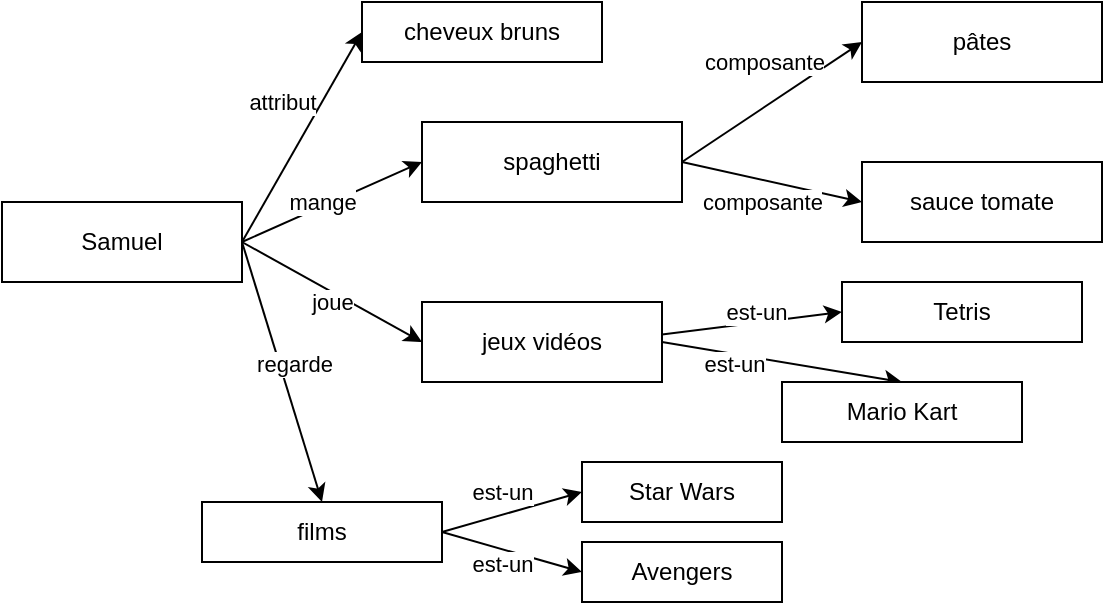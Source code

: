<mxfile version="22.1.0" type="github">
  <diagram name="Page-1" id="3txFmFTTC-RryVnkoHKH">
    <mxGraphModel dx="492" dy="907" grid="1" gridSize="10" guides="1" tooltips="1" connect="1" arrows="1" fold="1" page="1" pageScale="1" pageWidth="850" pageHeight="1100" math="0" shadow="0">
      <root>
        <mxCell id="0" />
        <mxCell id="1" parent="0" />
        <mxCell id="dTJLRae0YfuwFsjXDKLM-3" style="orthogonalLoop=1;jettySize=auto;html=1;exitX=1;exitY=0.5;exitDx=0;exitDy=0;entryX=0;entryY=0.5;entryDx=0;entryDy=0;rounded=0;" edge="1" parent="1" source="dTJLRae0YfuwFsjXDKLM-1" target="dTJLRae0YfuwFsjXDKLM-2">
          <mxGeometry relative="1" as="geometry" />
        </mxCell>
        <mxCell id="dTJLRae0YfuwFsjXDKLM-4" value="mange" style="edgeLabel;html=1;align=center;verticalAlign=middle;resizable=0;points=[];rotation=0;" vertex="1" connectable="0" parent="dTJLRae0YfuwFsjXDKLM-3">
          <mxGeometry x="0.293" y="-2" relative="1" as="geometry">
            <mxPoint x="-19" y="4" as="offset" />
          </mxGeometry>
        </mxCell>
        <mxCell id="dTJLRae0YfuwFsjXDKLM-12" style="rounded=0;orthogonalLoop=1;jettySize=auto;html=1;exitX=1;exitY=0.5;exitDx=0;exitDy=0;entryX=0;entryY=0.5;entryDx=0;entryDy=0;" edge="1" parent="1" source="dTJLRae0YfuwFsjXDKLM-1" target="dTJLRae0YfuwFsjXDKLM-11">
          <mxGeometry relative="1" as="geometry" />
        </mxCell>
        <mxCell id="dTJLRae0YfuwFsjXDKLM-13" value="joue" style="edgeLabel;html=1;align=center;verticalAlign=middle;resizable=0;points=[];rotation=0;" vertex="1" connectable="0" parent="dTJLRae0YfuwFsjXDKLM-12">
          <mxGeometry x="-0.038" y="3" relative="1" as="geometry">
            <mxPoint y="8" as="offset" />
          </mxGeometry>
        </mxCell>
        <mxCell id="dTJLRae0YfuwFsjXDKLM-21" style="rounded=0;orthogonalLoop=1;jettySize=auto;html=1;exitX=1;exitY=0.5;exitDx=0;exitDy=0;entryX=0;entryY=0.5;entryDx=0;entryDy=0;" edge="1" parent="1" source="dTJLRae0YfuwFsjXDKLM-1" target="dTJLRae0YfuwFsjXDKLM-20">
          <mxGeometry relative="1" as="geometry" />
        </mxCell>
        <mxCell id="dTJLRae0YfuwFsjXDKLM-22" value="attribut" style="edgeLabel;html=1;align=center;verticalAlign=middle;resizable=0;points=[];" vertex="1" connectable="0" parent="dTJLRae0YfuwFsjXDKLM-21">
          <mxGeometry x="0.175" y="3" relative="1" as="geometry">
            <mxPoint x="-13" y="-7" as="offset" />
          </mxGeometry>
        </mxCell>
        <mxCell id="dTJLRae0YfuwFsjXDKLM-25" style="rounded=0;orthogonalLoop=1;jettySize=auto;html=1;exitX=1;exitY=0.5;exitDx=0;exitDy=0;entryX=0.5;entryY=0;entryDx=0;entryDy=0;" edge="1" parent="1" source="dTJLRae0YfuwFsjXDKLM-1" target="dTJLRae0YfuwFsjXDKLM-24">
          <mxGeometry relative="1" as="geometry" />
        </mxCell>
        <mxCell id="dTJLRae0YfuwFsjXDKLM-26" value="regarde" style="edgeLabel;html=1;align=center;verticalAlign=middle;resizable=0;points=[];" vertex="1" connectable="0" parent="dTJLRae0YfuwFsjXDKLM-25">
          <mxGeometry x="-0.088" y="-2" relative="1" as="geometry">
            <mxPoint x="9" y="1" as="offset" />
          </mxGeometry>
        </mxCell>
        <mxCell id="dTJLRae0YfuwFsjXDKLM-1" value="Samuel" style="rounded=0;whiteSpace=wrap;html=1;" vertex="1" parent="1">
          <mxGeometry x="60" y="270" width="120" height="40" as="geometry" />
        </mxCell>
        <mxCell id="dTJLRae0YfuwFsjXDKLM-6" style="rounded=0;orthogonalLoop=1;jettySize=auto;html=1;exitX=1;exitY=0.5;exitDx=0;exitDy=0;entryX=0;entryY=0.5;entryDx=0;entryDy=0;" edge="1" parent="1" source="dTJLRae0YfuwFsjXDKLM-2" target="dTJLRae0YfuwFsjXDKLM-5">
          <mxGeometry relative="1" as="geometry" />
        </mxCell>
        <mxCell id="dTJLRae0YfuwFsjXDKLM-9" value="composante" style="edgeLabel;html=1;align=center;verticalAlign=middle;resizable=0;points=[];" vertex="1" connectable="0" parent="dTJLRae0YfuwFsjXDKLM-6">
          <mxGeometry x="-0.005" y="1" relative="1" as="geometry">
            <mxPoint x="-4" y="-19" as="offset" />
          </mxGeometry>
        </mxCell>
        <mxCell id="dTJLRae0YfuwFsjXDKLM-8" style="rounded=0;orthogonalLoop=1;jettySize=auto;html=1;exitX=1;exitY=0.5;exitDx=0;exitDy=0;entryX=0;entryY=0.5;entryDx=0;entryDy=0;" edge="1" parent="1" source="dTJLRae0YfuwFsjXDKLM-2" target="dTJLRae0YfuwFsjXDKLM-7">
          <mxGeometry relative="1" as="geometry" />
        </mxCell>
        <mxCell id="dTJLRae0YfuwFsjXDKLM-2" value="spaghetti" style="rounded=0;whiteSpace=wrap;html=1;" vertex="1" parent="1">
          <mxGeometry x="270" y="230" width="130" height="40" as="geometry" />
        </mxCell>
        <mxCell id="dTJLRae0YfuwFsjXDKLM-5" value="pâtes" style="rounded=0;whiteSpace=wrap;html=1;" vertex="1" parent="1">
          <mxGeometry x="490" y="170" width="120" height="40" as="geometry" />
        </mxCell>
        <mxCell id="dTJLRae0YfuwFsjXDKLM-7" value="sauce tomate" style="rounded=0;whiteSpace=wrap;html=1;" vertex="1" parent="1">
          <mxGeometry x="490" y="250" width="120" height="40" as="geometry" />
        </mxCell>
        <mxCell id="dTJLRae0YfuwFsjXDKLM-10" value="composante" style="edgeLabel;html=1;align=center;verticalAlign=middle;resizable=0;points=[];" vertex="1" connectable="0" parent="1">
          <mxGeometry x="439.999" y="270.003" as="geometry" />
        </mxCell>
        <mxCell id="dTJLRae0YfuwFsjXDKLM-14" style="rounded=0;orthogonalLoop=1;jettySize=auto;html=1;exitX=1;exitY=0.5;exitDx=0;exitDy=0;entryX=0.5;entryY=0;entryDx=0;entryDy=0;" edge="1" parent="1" source="dTJLRae0YfuwFsjXDKLM-11" target="dTJLRae0YfuwFsjXDKLM-15">
          <mxGeometry relative="1" as="geometry">
            <mxPoint x="260" y="410" as="targetPoint" />
          </mxGeometry>
        </mxCell>
        <mxCell id="dTJLRae0YfuwFsjXDKLM-16" value="est-un" style="edgeLabel;html=1;align=center;verticalAlign=middle;resizable=0;points=[];" vertex="1" connectable="0" parent="dTJLRae0YfuwFsjXDKLM-14">
          <mxGeometry x="-0.14" y="-2" relative="1" as="geometry">
            <mxPoint x="-16" as="offset" />
          </mxGeometry>
        </mxCell>
        <mxCell id="dTJLRae0YfuwFsjXDKLM-18" style="rounded=0;orthogonalLoop=1;jettySize=auto;html=1;exitX=1;exitY=0.5;exitDx=0;exitDy=0;entryX=0;entryY=0.5;entryDx=0;entryDy=0;" edge="1" parent="1" target="dTJLRae0YfuwFsjXDKLM-17">
          <mxGeometry relative="1" as="geometry">
            <mxPoint x="360" y="340" as="sourcePoint" />
            <mxPoint x="500" y="320" as="targetPoint" />
          </mxGeometry>
        </mxCell>
        <mxCell id="dTJLRae0YfuwFsjXDKLM-19" value="est-un" style="edgeLabel;html=1;align=center;verticalAlign=middle;resizable=0;points=[];" vertex="1" connectable="0" parent="dTJLRae0YfuwFsjXDKLM-18">
          <mxGeometry x="-0.171" relative="1" as="geometry">
            <mxPoint x="27" y="-9" as="offset" />
          </mxGeometry>
        </mxCell>
        <mxCell id="dTJLRae0YfuwFsjXDKLM-11" value="jeux vidéos" style="rounded=0;whiteSpace=wrap;html=1;" vertex="1" parent="1">
          <mxGeometry x="270" y="320" width="120" height="40" as="geometry" />
        </mxCell>
        <mxCell id="dTJLRae0YfuwFsjXDKLM-15" value="Mario Kart" style="rounded=0;whiteSpace=wrap;html=1;" vertex="1" parent="1">
          <mxGeometry x="450" y="360" width="120" height="30" as="geometry" />
        </mxCell>
        <mxCell id="dTJLRae0YfuwFsjXDKLM-17" value="Tetris" style="rounded=0;whiteSpace=wrap;html=1;" vertex="1" parent="1">
          <mxGeometry x="480" y="310" width="120" height="30" as="geometry" />
        </mxCell>
        <mxCell id="dTJLRae0YfuwFsjXDKLM-20" value="cheveux bruns" style="rounded=0;whiteSpace=wrap;html=1;" vertex="1" parent="1">
          <mxGeometry x="240" y="170" width="120" height="30" as="geometry" />
        </mxCell>
        <mxCell id="dTJLRae0YfuwFsjXDKLM-28" style="rounded=0;orthogonalLoop=1;jettySize=auto;html=1;exitX=1;exitY=0.5;exitDx=0;exitDy=0;entryX=0;entryY=0.5;entryDx=0;entryDy=0;" edge="1" parent="1" source="dTJLRae0YfuwFsjXDKLM-24" target="dTJLRae0YfuwFsjXDKLM-27">
          <mxGeometry relative="1" as="geometry" />
        </mxCell>
        <mxCell id="dTJLRae0YfuwFsjXDKLM-29" value="est-un" style="edgeLabel;html=1;align=center;verticalAlign=middle;resizable=0;points=[];" vertex="1" connectable="0" parent="dTJLRae0YfuwFsjXDKLM-28">
          <mxGeometry x="-0.38" y="1" relative="1" as="geometry">
            <mxPoint x="8" y="-13" as="offset" />
          </mxGeometry>
        </mxCell>
        <mxCell id="dTJLRae0YfuwFsjXDKLM-31" style="rounded=0;orthogonalLoop=1;jettySize=auto;html=1;exitX=1;exitY=0.5;exitDx=0;exitDy=0;entryX=0;entryY=0.5;entryDx=0;entryDy=0;" edge="1" parent="1" source="dTJLRae0YfuwFsjXDKLM-24" target="dTJLRae0YfuwFsjXDKLM-30">
          <mxGeometry relative="1" as="geometry" />
        </mxCell>
        <mxCell id="dTJLRae0YfuwFsjXDKLM-32" value="est-un" style="edgeLabel;html=1;align=center;verticalAlign=middle;resizable=0;points=[];" vertex="1" connectable="0" parent="dTJLRae0YfuwFsjXDKLM-31">
          <mxGeometry x="-0.26" relative="1" as="geometry">
            <mxPoint x="4" y="8" as="offset" />
          </mxGeometry>
        </mxCell>
        <mxCell id="dTJLRae0YfuwFsjXDKLM-24" value="films" style="rounded=0;whiteSpace=wrap;html=1;" vertex="1" parent="1">
          <mxGeometry x="160" y="420" width="120" height="30" as="geometry" />
        </mxCell>
        <mxCell id="dTJLRae0YfuwFsjXDKLM-27" value="Star Wars" style="rounded=0;whiteSpace=wrap;html=1;" vertex="1" parent="1">
          <mxGeometry x="350" y="400" width="100" height="30" as="geometry" />
        </mxCell>
        <mxCell id="dTJLRae0YfuwFsjXDKLM-30" value="Avengers" style="rounded=0;whiteSpace=wrap;html=1;" vertex="1" parent="1">
          <mxGeometry x="350" y="440" width="100" height="30" as="geometry" />
        </mxCell>
      </root>
    </mxGraphModel>
  </diagram>
</mxfile>
